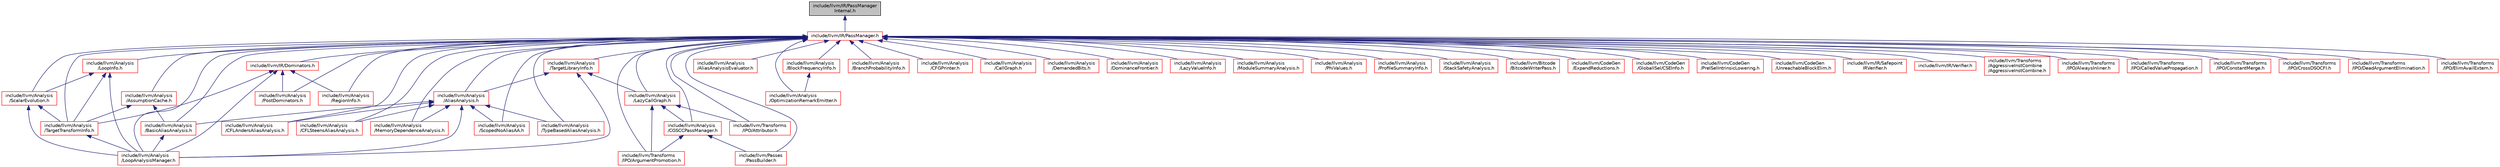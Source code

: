 digraph "include/llvm/IR/PassManagerInternal.h"
{
 // LATEX_PDF_SIZE
  bgcolor="transparent";
  edge [fontname="Helvetica",fontsize="10",labelfontname="Helvetica",labelfontsize="10"];
  node [fontname="Helvetica",fontsize="10",shape="box"];
  Node1 [label="include/llvm/IR/PassManager\lInternal.h",height=0.2,width=0.4,color="black", fillcolor="grey75", style="filled", fontcolor="black",tooltip="This header provides internal APIs and implementation details used by the pass management interfaces ..."];
  Node1 -> Node2 [dir="back",color="midnightblue",fontsize="10",style="solid",fontname="Helvetica"];
  Node2 [label="include/llvm/IR/PassManager.h",height=0.2,width=0.4,color="red",URL="$PassManager_8h.html",tooltip="This header defines various interfaces for pass management in LLVM."];
  Node2 -> Node3 [dir="back",color="midnightblue",fontsize="10",style="solid",fontname="Helvetica"];
  Node3 [label="include/llvm/Analysis\l/AliasAnalysis.h",height=0.2,width=0.4,color="red",URL="$AliasAnalysis_8h.html",tooltip=" "];
  Node3 -> Node98 [dir="back",color="midnightblue",fontsize="10",style="solid",fontname="Helvetica"];
  Node98 [label="include/llvm/Analysis\l/BasicAliasAnalysis.h",height=0.2,width=0.4,color="red",URL="$BasicAliasAnalysis_8h.html",tooltip="This is the interface for LLVM's primary stateless and local alias analysis."];
  Node98 -> Node99 [dir="back",color="midnightblue",fontsize="10",style="solid",fontname="Helvetica"];
  Node99 [label="include/llvm/Analysis\l/LoopAnalysisManager.h",height=0.2,width=0.4,color="red",URL="$LoopAnalysisManager_8h.html",tooltip="This header provides classes for managing per-loop analyses."];
  Node3 -> Node160 [dir="back",color="midnightblue",fontsize="10",style="solid",fontname="Helvetica"];
  Node160 [label="include/llvm/Analysis\l/CFLAndersAliasAnalysis.h",height=0.2,width=0.4,color="red",URL="$CFLAndersAliasAnalysis_8h.html",tooltip="This is the interface for LLVM's inclusion-based alias analysis implemented with CFL graph reachabili..."];
  Node3 -> Node162 [dir="back",color="midnightblue",fontsize="10",style="solid",fontname="Helvetica"];
  Node162 [label="include/llvm/Analysis\l/CFLSteensAliasAnalysis.h",height=0.2,width=0.4,color="red",URL="$CFLSteensAliasAnalysis_8h.html",tooltip="This is the interface for LLVM's unification-based alias analysis implemented with CFL graph reachabi..."];
  Node3 -> Node99 [dir="back",color="midnightblue",fontsize="10",style="solid",fontname="Helvetica"];
  Node3 -> Node219 [dir="back",color="midnightblue",fontsize="10",style="solid",fontname="Helvetica"];
  Node219 [label="include/llvm/Analysis\l/MemoryDependenceAnalysis.h",height=0.2,width=0.4,color="red",URL="$MemoryDependenceAnalysis_8h.html",tooltip=" "];
  Node3 -> Node251 [dir="back",color="midnightblue",fontsize="10",style="solid",fontname="Helvetica"];
  Node251 [label="include/llvm/Analysis\l/ScopedNoAliasAA.h",height=0.2,width=0.4,color="red",URL="$ScopedNoAliasAA_8h.html",tooltip="This is the interface for a metadata-based scoped no-alias analysis."];
  Node3 -> Node253 [dir="back",color="midnightblue",fontsize="10",style="solid",fontname="Helvetica"];
  Node253 [label="include/llvm/Analysis\l/TypeBasedAliasAnalysis.h",height=0.2,width=0.4,color="red",URL="$TypeBasedAliasAnalysis_8h.html",tooltip="This is the interface for a metadata-based TBAA."];
  Node2 -> Node1336 [dir="back",color="midnightblue",fontsize="10",style="solid",fontname="Helvetica"];
  Node1336 [label="include/llvm/Analysis\l/AliasAnalysisEvaluator.h",height=0.2,width=0.4,color="red",URL="$AliasAnalysisEvaluator_8h.html",tooltip="This file implements a simple N^2 alias analysis accuracy evaluator."];
  Node2 -> Node1337 [dir="back",color="midnightblue",fontsize="10",style="solid",fontname="Helvetica"];
  Node1337 [label="include/llvm/Analysis\l/AssumptionCache.h",height=0.2,width=0.4,color="red",URL="$AssumptionCache_8h.html",tooltip=" "];
  Node1337 -> Node98 [dir="back",color="midnightblue",fontsize="10",style="solid",fontname="Helvetica"];
  Node1337 -> Node1343 [dir="back",color="midnightblue",fontsize="10",style="solid",fontname="Helvetica"];
  Node1343 [label="include/llvm/Analysis\l/TargetTransformInfo.h",height=0.2,width=0.4,color="red",URL="$TargetTransformInfo_8h.html",tooltip="This pass exposes codegen information to IR-level passes."];
  Node1343 -> Node99 [dir="back",color="midnightblue",fontsize="10",style="solid",fontname="Helvetica"];
  Node2 -> Node98 [dir="back",color="midnightblue",fontsize="10",style="solid",fontname="Helvetica"];
  Node2 -> Node1377 [dir="back",color="midnightblue",fontsize="10",style="solid",fontname="Helvetica"];
  Node1377 [label="include/llvm/Analysis\l/BlockFrequencyInfo.h",height=0.2,width=0.4,color="red",URL="$BlockFrequencyInfo_8h.html",tooltip=" "];
  Node1377 -> Node1381 [dir="back",color="midnightblue",fontsize="10",style="solid",fontname="Helvetica"];
  Node1381 [label="include/llvm/Analysis\l/OptimizationRemarkEmitter.h",height=0.2,width=0.4,color="red",URL="$OptimizationRemarkEmitter_8h.html",tooltip=" "];
  Node2 -> Node1391 [dir="back",color="midnightblue",fontsize="10",style="solid",fontname="Helvetica"];
  Node1391 [label="include/llvm/Analysis\l/BranchProbabilityInfo.h",height=0.2,width=0.4,color="red",URL="$BranchProbabilityInfo_8h.html",tooltip=" "];
  Node2 -> Node1395 [dir="back",color="midnightblue",fontsize="10",style="solid",fontname="Helvetica"];
  Node1395 [label="include/llvm/Analysis\l/CFGPrinter.h",height=0.2,width=0.4,color="red",URL="$CFGPrinter_8h.html",tooltip=" "];
  Node2 -> Node160 [dir="back",color="midnightblue",fontsize="10",style="solid",fontname="Helvetica"];
  Node2 -> Node162 [dir="back",color="midnightblue",fontsize="10",style="solid",fontname="Helvetica"];
  Node2 -> Node1401 [dir="back",color="midnightblue",fontsize="10",style="solid",fontname="Helvetica"];
  Node1401 [label="include/llvm/Analysis\l/CGSCCPassManager.h",height=0.2,width=0.4,color="red",URL="$CGSCCPassManager_8h.html",tooltip="This header provides classes for managing passes over SCCs of the call graph."];
  Node1401 -> Node114 [dir="back",color="midnightblue",fontsize="10",style="solid",fontname="Helvetica"];
  Node114 [label="include/llvm/Passes\l/PassBuilder.h",height=0.2,width=0.4,color="red",URL="$PassBuilder_8h.html",tooltip="Interfaces for registering analysis passes, producing common pass manager configurations,..."];
  Node1401 -> Node1402 [dir="back",color="midnightblue",fontsize="10",style="solid",fontname="Helvetica"];
  Node1402 [label="include/llvm/Transforms\l/IPO/ArgumentPromotion.h",height=0.2,width=0.4,color="red",URL="$ArgumentPromotion_8h.html",tooltip=" "];
  Node2 -> Node1406 [dir="back",color="midnightblue",fontsize="10",style="solid",fontname="Helvetica"];
  Node1406 [label="include/llvm/Analysis\l/CallGraph.h",height=0.2,width=0.4,color="red",URL="$CallGraph_8h.html",tooltip="This file provides interfaces used to build and manipulate a call graph, which is a very useful tool ..."];
  Node2 -> Node1413 [dir="back",color="midnightblue",fontsize="10",style="solid",fontname="Helvetica"];
  Node1413 [label="include/llvm/Analysis\l/DemandedBits.h",height=0.2,width=0.4,color="red",URL="$DemandedBits_8h.html",tooltip=" "];
  Node2 -> Node1414 [dir="back",color="midnightblue",fontsize="10",style="solid",fontname="Helvetica"];
  Node1414 [label="include/llvm/Analysis\l/DominanceFrontier.h",height=0.2,width=0.4,color="red",URL="$DominanceFrontier_8h.html",tooltip=" "];
  Node2 -> Node1419 [dir="back",color="midnightblue",fontsize="10",style="solid",fontname="Helvetica"];
  Node1419 [label="include/llvm/Analysis\l/LazyCallGraph.h",height=0.2,width=0.4,color="red",URL="$LazyCallGraph_8h.html",tooltip="Implements a lazy call graph analysis and related passes for the new pass manager."];
  Node1419 -> Node1401 [dir="back",color="midnightblue",fontsize="10",style="solid",fontname="Helvetica"];
  Node1419 -> Node1402 [dir="back",color="midnightblue",fontsize="10",style="solid",fontname="Helvetica"];
  Node1419 -> Node1420 [dir="back",color="midnightblue",fontsize="10",style="solid",fontname="Helvetica"];
  Node1420 [label="include/llvm/Transforms\l/IPO/Attributor.h",height=0.2,width=0.4,color="red",URL="$Attributor_8h.html",tooltip=" "];
  Node2 -> Node1423 [dir="back",color="midnightblue",fontsize="10",style="solid",fontname="Helvetica"];
  Node1423 [label="include/llvm/Analysis\l/LazyValueInfo.h",height=0.2,width=0.4,color="red",URL="$LazyValueInfo_8h.html",tooltip=" "];
  Node2 -> Node99 [dir="back",color="midnightblue",fontsize="10",style="solid",fontname="Helvetica"];
  Node2 -> Node1424 [dir="back",color="midnightblue",fontsize="10",style="solid",fontname="Helvetica"];
  Node1424 [label="include/llvm/Analysis\l/LoopInfo.h",height=0.2,width=0.4,color="red",URL="$LoopInfo_8h.html",tooltip=" "];
  Node1424 -> Node99 [dir="back",color="midnightblue",fontsize="10",style="solid",fontname="Helvetica"];
  Node1424 -> Node1432 [dir="back",color="midnightblue",fontsize="10",style="solid",fontname="Helvetica"];
  Node1432 [label="include/llvm/Analysis\l/ScalarEvolution.h",height=0.2,width=0.4,color="red",URL="$ScalarEvolution_8h.html",tooltip=" "];
  Node1432 -> Node99 [dir="back",color="midnightblue",fontsize="10",style="solid",fontname="Helvetica"];
  Node1432 -> Node1343 [dir="back",color="midnightblue",fontsize="10",style="solid",fontname="Helvetica"];
  Node1424 -> Node1343 [dir="back",color="midnightblue",fontsize="10",style="solid",fontname="Helvetica"];
  Node2 -> Node219 [dir="back",color="midnightblue",fontsize="10",style="solid",fontname="Helvetica"];
  Node2 -> Node1450 [dir="back",color="midnightblue",fontsize="10",style="solid",fontname="Helvetica"];
  Node1450 [label="include/llvm/Analysis\l/ModuleSummaryAnalysis.h",height=0.2,width=0.4,color="red",URL="$ModuleSummaryAnalysis_8h.html",tooltip="This is the interface to build a ModuleSummaryIndex for a module."];
  Node2 -> Node1381 [dir="back",color="midnightblue",fontsize="10",style="solid",fontname="Helvetica"];
  Node2 -> Node1452 [dir="back",color="midnightblue",fontsize="10",style="solid",fontname="Helvetica"];
  Node1452 [label="include/llvm/Analysis\l/PhiValues.h",height=0.2,width=0.4,color="red",URL="$PhiValues_8h.html",tooltip=" "];
  Node2 -> Node1454 [dir="back",color="midnightblue",fontsize="10",style="solid",fontname="Helvetica"];
  Node1454 [label="include/llvm/Analysis\l/PostDominators.h",height=0.2,width=0.4,color="red",URL="$PostDominators_8h.html",tooltip=" "];
  Node2 -> Node1468 [dir="back",color="midnightblue",fontsize="10",style="solid",fontname="Helvetica"];
  Node1468 [label="include/llvm/Analysis\l/ProfileSummaryInfo.h",height=0.2,width=0.4,color="red",URL="$ProfileSummaryInfo_8h.html",tooltip=" "];
  Node2 -> Node1469 [dir="back",color="midnightblue",fontsize="10",style="solid",fontname="Helvetica"];
  Node1469 [label="include/llvm/Analysis\l/RegionInfo.h",height=0.2,width=0.4,color="red",URL="$RegionInfo_8h.html",tooltip=" "];
  Node2 -> Node1432 [dir="back",color="midnightblue",fontsize="10",style="solid",fontname="Helvetica"];
  Node2 -> Node251 [dir="back",color="midnightblue",fontsize="10",style="solid",fontname="Helvetica"];
  Node2 -> Node1473 [dir="back",color="midnightblue",fontsize="10",style="solid",fontname="Helvetica"];
  Node1473 [label="include/llvm/Analysis\l/StackSafetyAnalysis.h",height=0.2,width=0.4,color="red",URL="$StackSafetyAnalysis_8h.html",tooltip=" "];
  Node2 -> Node1474 [dir="back",color="midnightblue",fontsize="10",style="solid",fontname="Helvetica"];
  Node1474 [label="include/llvm/Analysis\l/TargetLibraryInfo.h",height=0.2,width=0.4,color="red",URL="$TargetLibraryInfo_8h.html",tooltip=" "];
  Node1474 -> Node3 [dir="back",color="midnightblue",fontsize="10",style="solid",fontname="Helvetica"];
  Node1474 -> Node1419 [dir="back",color="midnightblue",fontsize="10",style="solid",fontname="Helvetica"];
  Node1474 -> Node99 [dir="back",color="midnightblue",fontsize="10",style="solid",fontname="Helvetica"];
  Node2 -> Node1343 [dir="back",color="midnightblue",fontsize="10",style="solid",fontname="Helvetica"];
  Node2 -> Node253 [dir="back",color="midnightblue",fontsize="10",style="solid",fontname="Helvetica"];
  Node2 -> Node1489 [dir="back",color="midnightblue",fontsize="10",style="solid",fontname="Helvetica"];
  Node1489 [label="include/llvm/Bitcode\l/BitcodeWriterPass.h",height=0.2,width=0.4,color="red",URL="$BitcodeWriterPass_8h.html",tooltip="This file provides a bitcode writing pass."];
  Node2 -> Node1490 [dir="back",color="midnightblue",fontsize="10",style="solid",fontname="Helvetica"];
  Node1490 [label="include/llvm/CodeGen\l/ExpandReductions.h",height=0.2,width=0.4,color="red",URL="$ExpandReductions_8h.html",tooltip=" "];
  Node2 -> Node336 [dir="back",color="midnightblue",fontsize="10",style="solid",fontname="Helvetica"];
  Node336 [label="include/llvm/CodeGen\l/GlobalISel/CSEInfo.h",height=0.2,width=0.4,color="red",URL="$CSEInfo_8h.html",tooltip=" "];
  Node2 -> Node1491 [dir="back",color="midnightblue",fontsize="10",style="solid",fontname="Helvetica"];
  Node1491 [label="include/llvm/CodeGen\l/PreISelIntrinsicLowering.h",height=0.2,width=0.4,color="red",URL="$PreISelIntrinsicLowering_8h.html",tooltip=" "];
  Node2 -> Node1493 [dir="back",color="midnightblue",fontsize="10",style="solid",fontname="Helvetica"];
  Node1493 [label="include/llvm/CodeGen\l/UnreachableBlockElim.h",height=0.2,width=0.4,color="red",URL="$UnreachableBlockElim_8h.html",tooltip=" "];
  Node2 -> Node1494 [dir="back",color="midnightblue",fontsize="10",style="solid",fontname="Helvetica"];
  Node1494 [label="include/llvm/IR/Dominators.h",height=0.2,width=0.4,color="red",URL="$Dominators_8h.html",tooltip=" "];
  Node1494 -> Node99 [dir="back",color="midnightblue",fontsize="10",style="solid",fontname="Helvetica"];
  Node1494 -> Node1454 [dir="back",color="midnightblue",fontsize="10",style="solid",fontname="Helvetica"];
  Node1494 -> Node1469 [dir="back",color="midnightblue",fontsize="10",style="solid",fontname="Helvetica"];
  Node1494 -> Node1343 [dir="back",color="midnightblue",fontsize="10",style="solid",fontname="Helvetica"];
  Node2 -> Node1508 [dir="back",color="midnightblue",fontsize="10",style="solid",fontname="Helvetica"];
  Node1508 [label="include/llvm/IR/Safepoint\lIRVerifier.h",height=0.2,width=0.4,color="red",URL="$SafepointIRVerifier_8h.html",tooltip=" "];
  Node2 -> Node1509 [dir="back",color="midnightblue",fontsize="10",style="solid",fontname="Helvetica"];
  Node1509 [label="include/llvm/IR/Verifier.h",height=0.2,width=0.4,color="red",URL="$Verifier_8h.html",tooltip=" "];
  Node2 -> Node114 [dir="back",color="midnightblue",fontsize="10",style="solid",fontname="Helvetica"];
  Node2 -> Node1515 [dir="back",color="midnightblue",fontsize="10",style="solid",fontname="Helvetica"];
  Node1515 [label="include/llvm/Transforms\l/AggressiveInstCombine\l/AggressiveInstCombine.h",height=0.2,width=0.4,color="red",URL="$llvm_2Transforms_2AggressiveInstCombine_2AggressiveInstCombine_8h.html",tooltip="This file provides the primary interface to the aggressive instcombine pass."];
  Node2 -> Node1516 [dir="back",color="midnightblue",fontsize="10",style="solid",fontname="Helvetica"];
  Node1516 [label="include/llvm/Transforms\l/IPO/AlwaysInliner.h",height=0.2,width=0.4,color="red",URL="$AlwaysInliner_8h.html",tooltip="Provides passes to inlining \"always_inline\" functions."];
  Node2 -> Node1402 [dir="back",color="midnightblue",fontsize="10",style="solid",fontname="Helvetica"];
  Node2 -> Node1420 [dir="back",color="midnightblue",fontsize="10",style="solid",fontname="Helvetica"];
  Node2 -> Node1517 [dir="back",color="midnightblue",fontsize="10",style="solid",fontname="Helvetica"];
  Node1517 [label="include/llvm/Transforms\l/IPO/CalledValuePropagation.h",height=0.2,width=0.4,color="red",URL="$CalledValuePropagation_8h.html",tooltip=" "];
  Node2 -> Node1519 [dir="back",color="midnightblue",fontsize="10",style="solid",fontname="Helvetica"];
  Node1519 [label="include/llvm/Transforms\l/IPO/ConstantMerge.h",height=0.2,width=0.4,color="red",URL="$ConstantMerge_8h.html",tooltip=" "];
  Node2 -> Node1521 [dir="back",color="midnightblue",fontsize="10",style="solid",fontname="Helvetica"];
  Node1521 [label="include/llvm/Transforms\l/IPO/CrossDSOCFI.h",height=0.2,width=0.4,color="red",URL="$CrossDSOCFI_8h.html",tooltip=" "];
  Node2 -> Node1523 [dir="back",color="midnightblue",fontsize="10",style="solid",fontname="Helvetica"];
  Node1523 [label="include/llvm/Transforms\l/IPO/DeadArgumentElimination.h",height=0.2,width=0.4,color="red",URL="$DeadArgumentElimination_8h.html",tooltip=" "];
  Node2 -> Node1524 [dir="back",color="midnightblue",fontsize="10",style="solid",fontname="Helvetica"];
  Node1524 [label="include/llvm/Transforms\l/IPO/ElimAvailExtern.h",height=0.2,width=0.4,color="red",URL="$ElimAvailExtern_8h.html",tooltip=" "];
}

